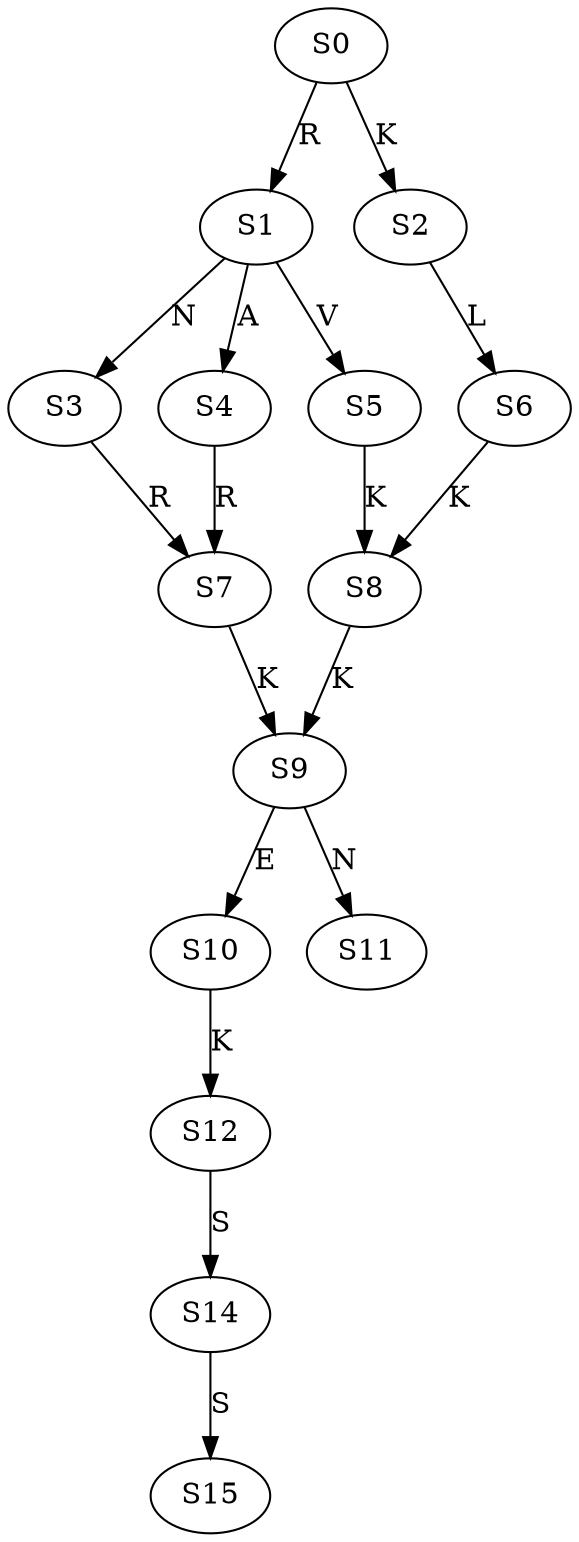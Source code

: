 strict digraph  {
	S0 -> S1 [ label = R ];
	S0 -> S2 [ label = K ];
	S1 -> S3 [ label = N ];
	S1 -> S4 [ label = A ];
	S1 -> S5 [ label = V ];
	S2 -> S6 [ label = L ];
	S3 -> S7 [ label = R ];
	S4 -> S7 [ label = R ];
	S5 -> S8 [ label = K ];
	S6 -> S8 [ label = K ];
	S7 -> S9 [ label = K ];
	S8 -> S9 [ label = K ];
	S9 -> S10 [ label = E ];
	S9 -> S11 [ label = N ];
	S10 -> S12 [ label = K ];
	S12 -> S14 [ label = S ];
	S14 -> S15 [ label = S ];
}
